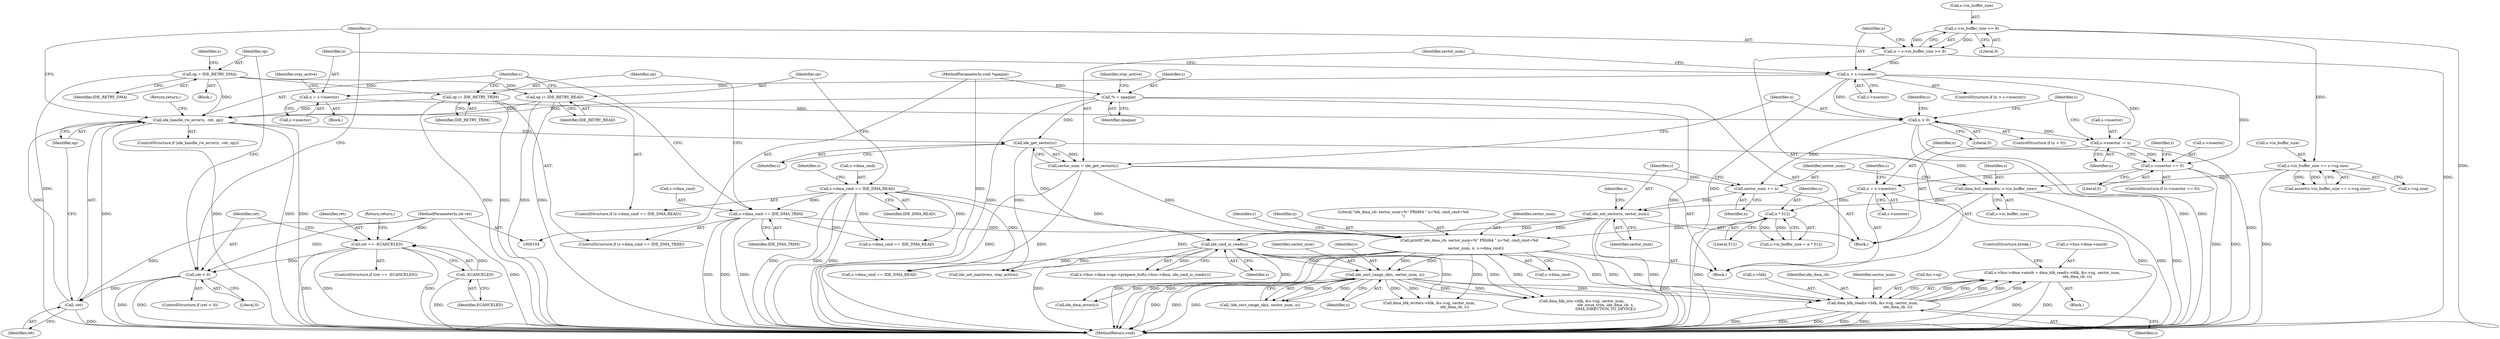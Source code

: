 digraph "0_qemu_3251bdcf1c67427d964517053c3d185b46e618e8_0@API" {
"1000309" [label="(Call,s->bus->dma->aiocb = dma_blk_read(s->blk, &s->sg, sector_num,\n                                          ide_dma_cb, s))"];
"1000317" [label="(Call,dma_blk_read(s->blk, &s->sg, sector_num,\n                                          ide_dma_cb, s))"];
"1000274" [label="(Call,printf(\"ide_dma_cb: sector_num=%\" PRId64 \" n=%d, cmd_cmd=%d\n\",\n           sector_num, n, s->dma_cmd))"];
"1000183" [label="(Call,sector_num = ide_get_sector(s))"];
"1000185" [label="(Call,ide_get_sector(s))"];
"1000154" [label="(Call,ide_handle_rw_error(s, -ret, op))"];
"1000109" [label="(Call,*s = opaque)"];
"1000105" [label="(MethodParameterIn,void *opaque)"];
"1000156" [label="(Call,-ret)"];
"1000126" [label="(Call,ret < 0)"];
"1000119" [label="(Call,ret == -ECANCELED)"];
"1000106" [label="(MethodParameterIn,int ret)"];
"1000121" [label="(Call,-ECANCELED)"];
"1000150" [label="(Call,op |= IDE_RETRY_TRIM)"];
"1000131" [label="(Call,op = IDE_RETRY_DMA)"];
"1000140" [label="(Call,op |= IDE_RETRY_READ)"];
"1000210" [label="(Call,ide_set_sector(s, sector_num))"];
"1000202" [label="(Call,dma_buf_commit(s, s->io_buffer_size))"];
"1000193" [label="(Call,s->io_buffer_size == s->sg.size)"];
"1000163" [label="(Call,s->io_buffer_size >> 9)"];
"1000207" [label="(Call,sector_num += n)"];
"1000188" [label="(Call,n > 0)"];
"1000175" [label="(Call,n = s->nsector)"];
"1000169" [label="(Call,n > s->nsector)"];
"1000161" [label="(Call,n = s->io_buffer_size >> 9)"];
"1000251" [label="(Call,n * 512)"];
"1000237" [label="(Call,n = s->nsector)"];
"1000219" [label="(Call,s->nsector == 0)"];
"1000213" [label="(Call,s->nsector -= n)"];
"1000135" [label="(Call,s->dma_cmd == IDE_DMA_READ)"];
"1000145" [label="(Call,s->dma_cmd == IDE_DMA_TRIM)"];
"1000295" [label="(Call,ide_sect_range_ok(s, sector_num, n))"];
"1000262" [label="(Call,ide_cmd_is_read(s))"];
"1000309" [label="(Call,s->bus->dma->aiocb = dma_blk_read(s->blk, &s->sg, sector_num,\n                                          ide_dma_cb, s))"];
"1000146" [label="(Call,s->dma_cmd)"];
"1000145" [label="(Call,s->dma_cmd == IDE_DMA_TRIM)"];
"1000193" [label="(Call,s->io_buffer_size == s->sg.size)"];
"1000183" [label="(Call,sector_num = ide_get_sector(s))"];
"1000186" [label="(Identifier,s)"];
"1000170" [label="(Identifier,n)"];
"1000150" [label="(Call,op |= IDE_RETRY_TRIM)"];
"1000295" [label="(Call,ide_sect_range_ok(s, sector_num, n))"];
"1000163" [label="(Call,s->io_buffer_size >> 9)"];
"1000318" [label="(Call,s->blk)"];
"1000181" [label="(Identifier,stay_active)"];
"1000116" [label="(Identifier,stay_active)"];
"1000134" [label="(ControlStructure,if (s->dma_cmd == IDE_DMA_READ))"];
"1000294" [label="(Call,!ide_sect_range_ok(s, sector_num, n))"];
"1000190" [label="(Literal,0)"];
"1000194" [label="(Call,s->io_buffer_size)"];
"1000276" [label="(Identifier,sector_num)"];
"1000263" [label="(Identifier,s)"];
"1000188" [label="(Call,n > 0)"];
"1000158" [label="(Identifier,op)"];
"1000213" [label="(Call,s->nsector -= n)"];
"1000120" [label="(Identifier,ret)"];
"1000251" [label="(Call,n * 512)"];
"1000207" [label="(Call,sector_num += n)"];
"1000215" [label="(Identifier,s)"];
"1000202" [label="(Call,dma_buf_commit(s, s->io_buffer_size))"];
"1000154" [label="(Call,ide_handle_rw_error(s, -ret, op))"];
"1000133" [label="(Identifier,IDE_RETRY_DMA)"];
"1000139" [label="(Identifier,IDE_DMA_READ)"];
"1000121" [label="(Call,-ECANCELED)"];
"1000256" [label="(Call,s->bus->dma->ops->prepare_buf(s->bus->dma, ide_cmd_is_read(s)))"];
"1000219" [label="(Call,s->nsector == 0)"];
"1000192" [label="(Call,assert(s->io_buffer_size == s->sg.size))"];
"1000286" [label="(Identifier,s)"];
"1000277" [label="(Identifier,n)"];
"1000326" [label="(Identifier,ide_dma_cb)"];
"1000278" [label="(Call,s->dma_cmd)"];
"1000119" [label="(Call,ret == -ECANCELED)"];
"1000212" [label="(Identifier,sector_num)"];
"1000189" [label="(Identifier,n)"];
"1000237" [label="(Call,n = s->nsector)"];
"1000284" [label="(Call,s->dma_cmd == IDE_DMA_READ)"];
"1000296" [label="(Identifier,s)"];
"1000175" [label="(Call,n = s->nsector)"];
"1000338" [label="(Call,dma_blk_write(s->blk, &s->sg, sector_num,\n                                           ide_dma_cb, s))"];
"1000164" [label="(Call,s->io_buffer_size)"];
"1000168" [label="(ControlStructure,if (n > s->nsector))"];
"1000147" [label="(Identifier,s)"];
"1000297" [label="(Identifier,sector_num)"];
"1000253" [label="(Literal,512)"];
"1000359" [label="(Call,dma_blk_io(s->blk, &s->sg, sector_num,\n                                        ide_issue_trim, ide_dma_cb, s,\n                                        DMA_DIRECTION_TO_DEVICE))"];
"1000252" [label="(Identifier,n)"];
"1000109" [label="(Call,*s = opaque)"];
"1000157" [label="(Identifier,ret)"];
"1000223" [label="(Literal,0)"];
"1000211" [label="(Identifier,s)"];
"1000153" [label="(ControlStructure,if (ide_handle_rw_error(s, -ret, op)))"];
"1000377" [label="(Call,s->dma_cmd == IDE_DMA_READ)"];
"1000156" [label="(Call,-ret)"];
"1000110" [label="(Identifier,s)"];
"1000107" [label="(Block,)"];
"1000262" [label="(Call,ide_cmd_is_read(s))"];
"1000210" [label="(Call,ide_set_sector(s, sector_num))"];
"1000187" [label="(ControlStructure,if (n > 0))"];
"1000105" [label="(MethodParameterIn,void *opaque)"];
"1000131" [label="(Call,op = IDE_RETRY_DMA)"];
"1000327" [label="(Identifier,s)"];
"1000185" [label="(Call,ide_get_sector(s))"];
"1000140" [label="(Call,op |= IDE_RETRY_READ)"];
"1000209" [label="(Identifier,n)"];
"1000161" [label="(Call,n = s->io_buffer_size >> 9)"];
"1000400" [label="(MethodReturn,void)"];
"1000137" [label="(Identifier,s)"];
"1000221" [label="(Identifier,s)"];
"1000155" [label="(Identifier,s)"];
"1000122" [label="(Identifier,ECANCELED)"];
"1000247" [label="(Call,s->io_buffer_size = n * 512)"];
"1000204" [label="(Call,s->io_buffer_size)"];
"1000144" [label="(ControlStructure,if (s->dma_cmd == IDE_DMA_TRIM))"];
"1000162" [label="(Identifier,n)"];
"1000124" [label="(Return,return;)"];
"1000218" [label="(ControlStructure,if (s->nsector == 0))"];
"1000177" [label="(Call,s->nsector)"];
"1000136" [label="(Call,s->dma_cmd)"];
"1000167" [label="(Literal,9)"];
"1000184" [label="(Identifier,sector_num)"];
"1000111" [label="(Identifier,opaque)"];
"1000214" [label="(Call,s->nsector)"];
"1000195" [label="(Identifier,s)"];
"1000174" [label="(Block,)"];
"1000208" [label="(Identifier,sector_num)"];
"1000128" [label="(Literal,0)"];
"1000106" [label="(MethodParameterIn,int ret)"];
"1000274" [label="(Call,printf(\"ide_dma_cb: sector_num=%\" PRId64 \" n=%d, cmd_cmd=%d\n\",\n           sector_num, n, s->dma_cmd))"];
"1000298" [label="(Identifier,n)"];
"1000397" [label="(Call,ide_set_inactive(s, stay_active))"];
"1000191" [label="(Block,)"];
"1000171" [label="(Call,s->nsector)"];
"1000238" [label="(Identifier,n)"];
"1000149" [label="(Identifier,IDE_DMA_TRIM)"];
"1000151" [label="(Identifier,op)"];
"1000239" [label="(Call,s->nsector)"];
"1000141" [label="(Identifier,op)"];
"1000129" [label="(Block,)"];
"1000118" [label="(ControlStructure,if (ret == -ECANCELED))"];
"1000160" [label="(Return,return;)"];
"1000203" [label="(Identifier,s)"];
"1000300" [label="(Call,ide_dma_error(s))"];
"1000142" [label="(Identifier,IDE_RETRY_READ)"];
"1000317" [label="(Call,dma_blk_read(s->blk, &s->sg, sector_num,\n                                          ide_dma_cb, s))"];
"1000244" [label="(Identifier,s)"];
"1000197" [label="(Call,s->sg.size)"];
"1000176" [label="(Identifier,n)"];
"1000275" [label="(Literal,\"ide_dma_cb: sector_num=%\" PRId64 \" n=%d, cmd_cmd=%d\n\")"];
"1000152" [label="(Identifier,IDE_RETRY_TRIM)"];
"1000126" [label="(Call,ret < 0)"];
"1000325" [label="(Identifier,sector_num)"];
"1000321" [label="(Call,&s->sg)"];
"1000127" [label="(Identifier,ret)"];
"1000125" [label="(ControlStructure,if (ret < 0))"];
"1000132" [label="(Identifier,op)"];
"1000135" [label="(Call,s->dma_cmd == IDE_DMA_READ)"];
"1000227" [label="(Identifier,s)"];
"1000220" [label="(Call,s->nsector)"];
"1000307" [label="(Block,)"];
"1000328" [label="(ControlStructure,break;)"];
"1000169" [label="(Call,n > s->nsector)"];
"1000310" [label="(Call,s->bus->dma->aiocb)"];
"1000217" [label="(Identifier,n)"];
"1000309" -> "1000307"  [label="AST: "];
"1000309" -> "1000317"  [label="CFG: "];
"1000310" -> "1000309"  [label="AST: "];
"1000317" -> "1000309"  [label="AST: "];
"1000328" -> "1000309"  [label="CFG: "];
"1000309" -> "1000400"  [label="DDG: "];
"1000309" -> "1000400"  [label="DDG: "];
"1000317" -> "1000309"  [label="DDG: "];
"1000317" -> "1000309"  [label="DDG: "];
"1000317" -> "1000309"  [label="DDG: "];
"1000317" -> "1000309"  [label="DDG: "];
"1000317" -> "1000309"  [label="DDG: "];
"1000317" -> "1000327"  [label="CFG: "];
"1000318" -> "1000317"  [label="AST: "];
"1000321" -> "1000317"  [label="AST: "];
"1000325" -> "1000317"  [label="AST: "];
"1000326" -> "1000317"  [label="AST: "];
"1000327" -> "1000317"  [label="AST: "];
"1000317" -> "1000400"  [label="DDG: "];
"1000317" -> "1000400"  [label="DDG: "];
"1000317" -> "1000400"  [label="DDG: "];
"1000317" -> "1000400"  [label="DDG: "];
"1000317" -> "1000400"  [label="DDG: "];
"1000274" -> "1000317"  [label="DDG: "];
"1000295" -> "1000317"  [label="DDG: "];
"1000295" -> "1000317"  [label="DDG: "];
"1000262" -> "1000317"  [label="DDG: "];
"1000274" -> "1000107"  [label="AST: "];
"1000274" -> "1000278"  [label="CFG: "];
"1000275" -> "1000274"  [label="AST: "];
"1000276" -> "1000274"  [label="AST: "];
"1000277" -> "1000274"  [label="AST: "];
"1000278" -> "1000274"  [label="AST: "];
"1000286" -> "1000274"  [label="CFG: "];
"1000274" -> "1000400"  [label="DDG: "];
"1000274" -> "1000400"  [label="DDG: "];
"1000274" -> "1000400"  [label="DDG: "];
"1000183" -> "1000274"  [label="DDG: "];
"1000210" -> "1000274"  [label="DDG: "];
"1000251" -> "1000274"  [label="DDG: "];
"1000135" -> "1000274"  [label="DDG: "];
"1000145" -> "1000274"  [label="DDG: "];
"1000274" -> "1000284"  [label="DDG: "];
"1000274" -> "1000295"  [label="DDG: "];
"1000274" -> "1000295"  [label="DDG: "];
"1000274" -> "1000338"  [label="DDG: "];
"1000274" -> "1000359"  [label="DDG: "];
"1000183" -> "1000107"  [label="AST: "];
"1000183" -> "1000185"  [label="CFG: "];
"1000184" -> "1000183"  [label="AST: "];
"1000185" -> "1000183"  [label="AST: "];
"1000189" -> "1000183"  [label="CFG: "];
"1000183" -> "1000400"  [label="DDG: "];
"1000183" -> "1000400"  [label="DDG: "];
"1000185" -> "1000183"  [label="DDG: "];
"1000183" -> "1000207"  [label="DDG: "];
"1000185" -> "1000186"  [label="CFG: "];
"1000186" -> "1000185"  [label="AST: "];
"1000154" -> "1000185"  [label="DDG: "];
"1000109" -> "1000185"  [label="DDG: "];
"1000185" -> "1000202"  [label="DDG: "];
"1000185" -> "1000262"  [label="DDG: "];
"1000185" -> "1000397"  [label="DDG: "];
"1000154" -> "1000153"  [label="AST: "];
"1000154" -> "1000158"  [label="CFG: "];
"1000155" -> "1000154"  [label="AST: "];
"1000156" -> "1000154"  [label="AST: "];
"1000158" -> "1000154"  [label="AST: "];
"1000160" -> "1000154"  [label="CFG: "];
"1000162" -> "1000154"  [label="CFG: "];
"1000154" -> "1000400"  [label="DDG: "];
"1000154" -> "1000400"  [label="DDG: "];
"1000154" -> "1000400"  [label="DDG: "];
"1000154" -> "1000400"  [label="DDG: "];
"1000109" -> "1000154"  [label="DDG: "];
"1000156" -> "1000154"  [label="DDG: "];
"1000150" -> "1000154"  [label="DDG: "];
"1000131" -> "1000154"  [label="DDG: "];
"1000140" -> "1000154"  [label="DDG: "];
"1000109" -> "1000107"  [label="AST: "];
"1000109" -> "1000111"  [label="CFG: "];
"1000110" -> "1000109"  [label="AST: "];
"1000111" -> "1000109"  [label="AST: "];
"1000116" -> "1000109"  [label="CFG: "];
"1000109" -> "1000400"  [label="DDG: "];
"1000109" -> "1000400"  [label="DDG: "];
"1000105" -> "1000109"  [label="DDG: "];
"1000105" -> "1000104"  [label="AST: "];
"1000105" -> "1000400"  [label="DDG: "];
"1000156" -> "1000157"  [label="CFG: "];
"1000157" -> "1000156"  [label="AST: "];
"1000158" -> "1000156"  [label="CFG: "];
"1000156" -> "1000400"  [label="DDG: "];
"1000126" -> "1000156"  [label="DDG: "];
"1000106" -> "1000156"  [label="DDG: "];
"1000126" -> "1000125"  [label="AST: "];
"1000126" -> "1000128"  [label="CFG: "];
"1000127" -> "1000126"  [label="AST: "];
"1000128" -> "1000126"  [label="AST: "];
"1000132" -> "1000126"  [label="CFG: "];
"1000162" -> "1000126"  [label="CFG: "];
"1000126" -> "1000400"  [label="DDG: "];
"1000126" -> "1000400"  [label="DDG: "];
"1000119" -> "1000126"  [label="DDG: "];
"1000106" -> "1000126"  [label="DDG: "];
"1000119" -> "1000118"  [label="AST: "];
"1000119" -> "1000121"  [label="CFG: "];
"1000120" -> "1000119"  [label="AST: "];
"1000121" -> "1000119"  [label="AST: "];
"1000124" -> "1000119"  [label="CFG: "];
"1000127" -> "1000119"  [label="CFG: "];
"1000119" -> "1000400"  [label="DDG: "];
"1000119" -> "1000400"  [label="DDG: "];
"1000119" -> "1000400"  [label="DDG: "];
"1000106" -> "1000119"  [label="DDG: "];
"1000121" -> "1000119"  [label="DDG: "];
"1000106" -> "1000104"  [label="AST: "];
"1000106" -> "1000400"  [label="DDG: "];
"1000121" -> "1000122"  [label="CFG: "];
"1000122" -> "1000121"  [label="AST: "];
"1000121" -> "1000400"  [label="DDG: "];
"1000150" -> "1000144"  [label="AST: "];
"1000150" -> "1000152"  [label="CFG: "];
"1000151" -> "1000150"  [label="AST: "];
"1000152" -> "1000150"  [label="AST: "];
"1000155" -> "1000150"  [label="CFG: "];
"1000150" -> "1000400"  [label="DDG: "];
"1000150" -> "1000400"  [label="DDG: "];
"1000131" -> "1000150"  [label="DDG: "];
"1000131" -> "1000129"  [label="AST: "];
"1000131" -> "1000133"  [label="CFG: "];
"1000132" -> "1000131"  [label="AST: "];
"1000133" -> "1000131"  [label="AST: "];
"1000137" -> "1000131"  [label="CFG: "];
"1000131" -> "1000400"  [label="DDG: "];
"1000131" -> "1000140"  [label="DDG: "];
"1000140" -> "1000134"  [label="AST: "];
"1000140" -> "1000142"  [label="CFG: "];
"1000141" -> "1000140"  [label="AST: "];
"1000142" -> "1000140"  [label="AST: "];
"1000155" -> "1000140"  [label="CFG: "];
"1000140" -> "1000400"  [label="DDG: "];
"1000140" -> "1000400"  [label="DDG: "];
"1000210" -> "1000191"  [label="AST: "];
"1000210" -> "1000212"  [label="CFG: "];
"1000211" -> "1000210"  [label="AST: "];
"1000212" -> "1000210"  [label="AST: "];
"1000215" -> "1000210"  [label="CFG: "];
"1000210" -> "1000400"  [label="DDG: "];
"1000210" -> "1000400"  [label="DDG: "];
"1000202" -> "1000210"  [label="DDG: "];
"1000207" -> "1000210"  [label="DDG: "];
"1000210" -> "1000262"  [label="DDG: "];
"1000210" -> "1000397"  [label="DDG: "];
"1000202" -> "1000191"  [label="AST: "];
"1000202" -> "1000204"  [label="CFG: "];
"1000203" -> "1000202"  [label="AST: "];
"1000204" -> "1000202"  [label="AST: "];
"1000208" -> "1000202"  [label="CFG: "];
"1000202" -> "1000400"  [label="DDG: "];
"1000202" -> "1000400"  [label="DDG: "];
"1000193" -> "1000202"  [label="DDG: "];
"1000193" -> "1000192"  [label="AST: "];
"1000193" -> "1000197"  [label="CFG: "];
"1000194" -> "1000193"  [label="AST: "];
"1000197" -> "1000193"  [label="AST: "];
"1000192" -> "1000193"  [label="CFG: "];
"1000193" -> "1000400"  [label="DDG: "];
"1000193" -> "1000192"  [label="DDG: "];
"1000193" -> "1000192"  [label="DDG: "];
"1000163" -> "1000193"  [label="DDG: "];
"1000163" -> "1000161"  [label="AST: "];
"1000163" -> "1000167"  [label="CFG: "];
"1000164" -> "1000163"  [label="AST: "];
"1000167" -> "1000163"  [label="AST: "];
"1000161" -> "1000163"  [label="CFG: "];
"1000163" -> "1000400"  [label="DDG: "];
"1000163" -> "1000161"  [label="DDG: "];
"1000163" -> "1000161"  [label="DDG: "];
"1000207" -> "1000191"  [label="AST: "];
"1000207" -> "1000209"  [label="CFG: "];
"1000208" -> "1000207"  [label="AST: "];
"1000209" -> "1000207"  [label="AST: "];
"1000211" -> "1000207"  [label="CFG: "];
"1000188" -> "1000207"  [label="DDG: "];
"1000188" -> "1000187"  [label="AST: "];
"1000188" -> "1000190"  [label="CFG: "];
"1000189" -> "1000188"  [label="AST: "];
"1000190" -> "1000188"  [label="AST: "];
"1000195" -> "1000188"  [label="CFG: "];
"1000221" -> "1000188"  [label="CFG: "];
"1000188" -> "1000400"  [label="DDG: "];
"1000188" -> "1000400"  [label="DDG: "];
"1000175" -> "1000188"  [label="DDG: "];
"1000169" -> "1000188"  [label="DDG: "];
"1000188" -> "1000213"  [label="DDG: "];
"1000175" -> "1000174"  [label="AST: "];
"1000175" -> "1000177"  [label="CFG: "];
"1000176" -> "1000175"  [label="AST: "];
"1000177" -> "1000175"  [label="AST: "];
"1000181" -> "1000175"  [label="CFG: "];
"1000169" -> "1000175"  [label="DDG: "];
"1000169" -> "1000168"  [label="AST: "];
"1000169" -> "1000171"  [label="CFG: "];
"1000170" -> "1000169"  [label="AST: "];
"1000171" -> "1000169"  [label="AST: "];
"1000176" -> "1000169"  [label="CFG: "];
"1000184" -> "1000169"  [label="CFG: "];
"1000169" -> "1000400"  [label="DDG: "];
"1000161" -> "1000169"  [label="DDG: "];
"1000169" -> "1000213"  [label="DDG: "];
"1000169" -> "1000219"  [label="DDG: "];
"1000161" -> "1000107"  [label="AST: "];
"1000162" -> "1000161"  [label="AST: "];
"1000170" -> "1000161"  [label="CFG: "];
"1000161" -> "1000400"  [label="DDG: "];
"1000251" -> "1000247"  [label="AST: "];
"1000251" -> "1000253"  [label="CFG: "];
"1000252" -> "1000251"  [label="AST: "];
"1000253" -> "1000251"  [label="AST: "];
"1000247" -> "1000251"  [label="CFG: "];
"1000251" -> "1000400"  [label="DDG: "];
"1000251" -> "1000247"  [label="DDG: "];
"1000251" -> "1000247"  [label="DDG: "];
"1000237" -> "1000251"  [label="DDG: "];
"1000237" -> "1000107"  [label="AST: "];
"1000237" -> "1000239"  [label="CFG: "];
"1000238" -> "1000237"  [label="AST: "];
"1000239" -> "1000237"  [label="AST: "];
"1000244" -> "1000237"  [label="CFG: "];
"1000237" -> "1000400"  [label="DDG: "];
"1000219" -> "1000237"  [label="DDG: "];
"1000219" -> "1000218"  [label="AST: "];
"1000219" -> "1000223"  [label="CFG: "];
"1000220" -> "1000219"  [label="AST: "];
"1000223" -> "1000219"  [label="AST: "];
"1000227" -> "1000219"  [label="CFG: "];
"1000238" -> "1000219"  [label="CFG: "];
"1000219" -> "1000400"  [label="DDG: "];
"1000219" -> "1000400"  [label="DDG: "];
"1000213" -> "1000219"  [label="DDG: "];
"1000213" -> "1000191"  [label="AST: "];
"1000213" -> "1000217"  [label="CFG: "];
"1000214" -> "1000213"  [label="AST: "];
"1000217" -> "1000213"  [label="AST: "];
"1000221" -> "1000213"  [label="CFG: "];
"1000213" -> "1000400"  [label="DDG: "];
"1000135" -> "1000134"  [label="AST: "];
"1000135" -> "1000139"  [label="CFG: "];
"1000136" -> "1000135"  [label="AST: "];
"1000139" -> "1000135"  [label="AST: "];
"1000141" -> "1000135"  [label="CFG: "];
"1000147" -> "1000135"  [label="CFG: "];
"1000135" -> "1000400"  [label="DDG: "];
"1000135" -> "1000400"  [label="DDG: "];
"1000135" -> "1000400"  [label="DDG: "];
"1000135" -> "1000145"  [label="DDG: "];
"1000135" -> "1000284"  [label="DDG: "];
"1000135" -> "1000377"  [label="DDG: "];
"1000135" -> "1000377"  [label="DDG: "];
"1000145" -> "1000144"  [label="AST: "];
"1000145" -> "1000149"  [label="CFG: "];
"1000146" -> "1000145"  [label="AST: "];
"1000149" -> "1000145"  [label="AST: "];
"1000151" -> "1000145"  [label="CFG: "];
"1000155" -> "1000145"  [label="CFG: "];
"1000145" -> "1000400"  [label="DDG: "];
"1000145" -> "1000400"  [label="DDG: "];
"1000145" -> "1000400"  [label="DDG: "];
"1000145" -> "1000377"  [label="DDG: "];
"1000295" -> "1000294"  [label="AST: "];
"1000295" -> "1000298"  [label="CFG: "];
"1000296" -> "1000295"  [label="AST: "];
"1000297" -> "1000295"  [label="AST: "];
"1000298" -> "1000295"  [label="AST: "];
"1000294" -> "1000295"  [label="CFG: "];
"1000295" -> "1000400"  [label="DDG: "];
"1000295" -> "1000400"  [label="DDG: "];
"1000295" -> "1000400"  [label="DDG: "];
"1000295" -> "1000294"  [label="DDG: "];
"1000295" -> "1000294"  [label="DDG: "];
"1000295" -> "1000294"  [label="DDG: "];
"1000262" -> "1000295"  [label="DDG: "];
"1000295" -> "1000300"  [label="DDG: "];
"1000295" -> "1000338"  [label="DDG: "];
"1000295" -> "1000338"  [label="DDG: "];
"1000295" -> "1000359"  [label="DDG: "];
"1000295" -> "1000359"  [label="DDG: "];
"1000262" -> "1000256"  [label="AST: "];
"1000262" -> "1000263"  [label="CFG: "];
"1000263" -> "1000262"  [label="AST: "];
"1000256" -> "1000262"  [label="CFG: "];
"1000262" -> "1000400"  [label="DDG: "];
"1000262" -> "1000256"  [label="DDG: "];
"1000262" -> "1000300"  [label="DDG: "];
"1000262" -> "1000338"  [label="DDG: "];
"1000262" -> "1000359"  [label="DDG: "];
"1000262" -> "1000397"  [label="DDG: "];
}
